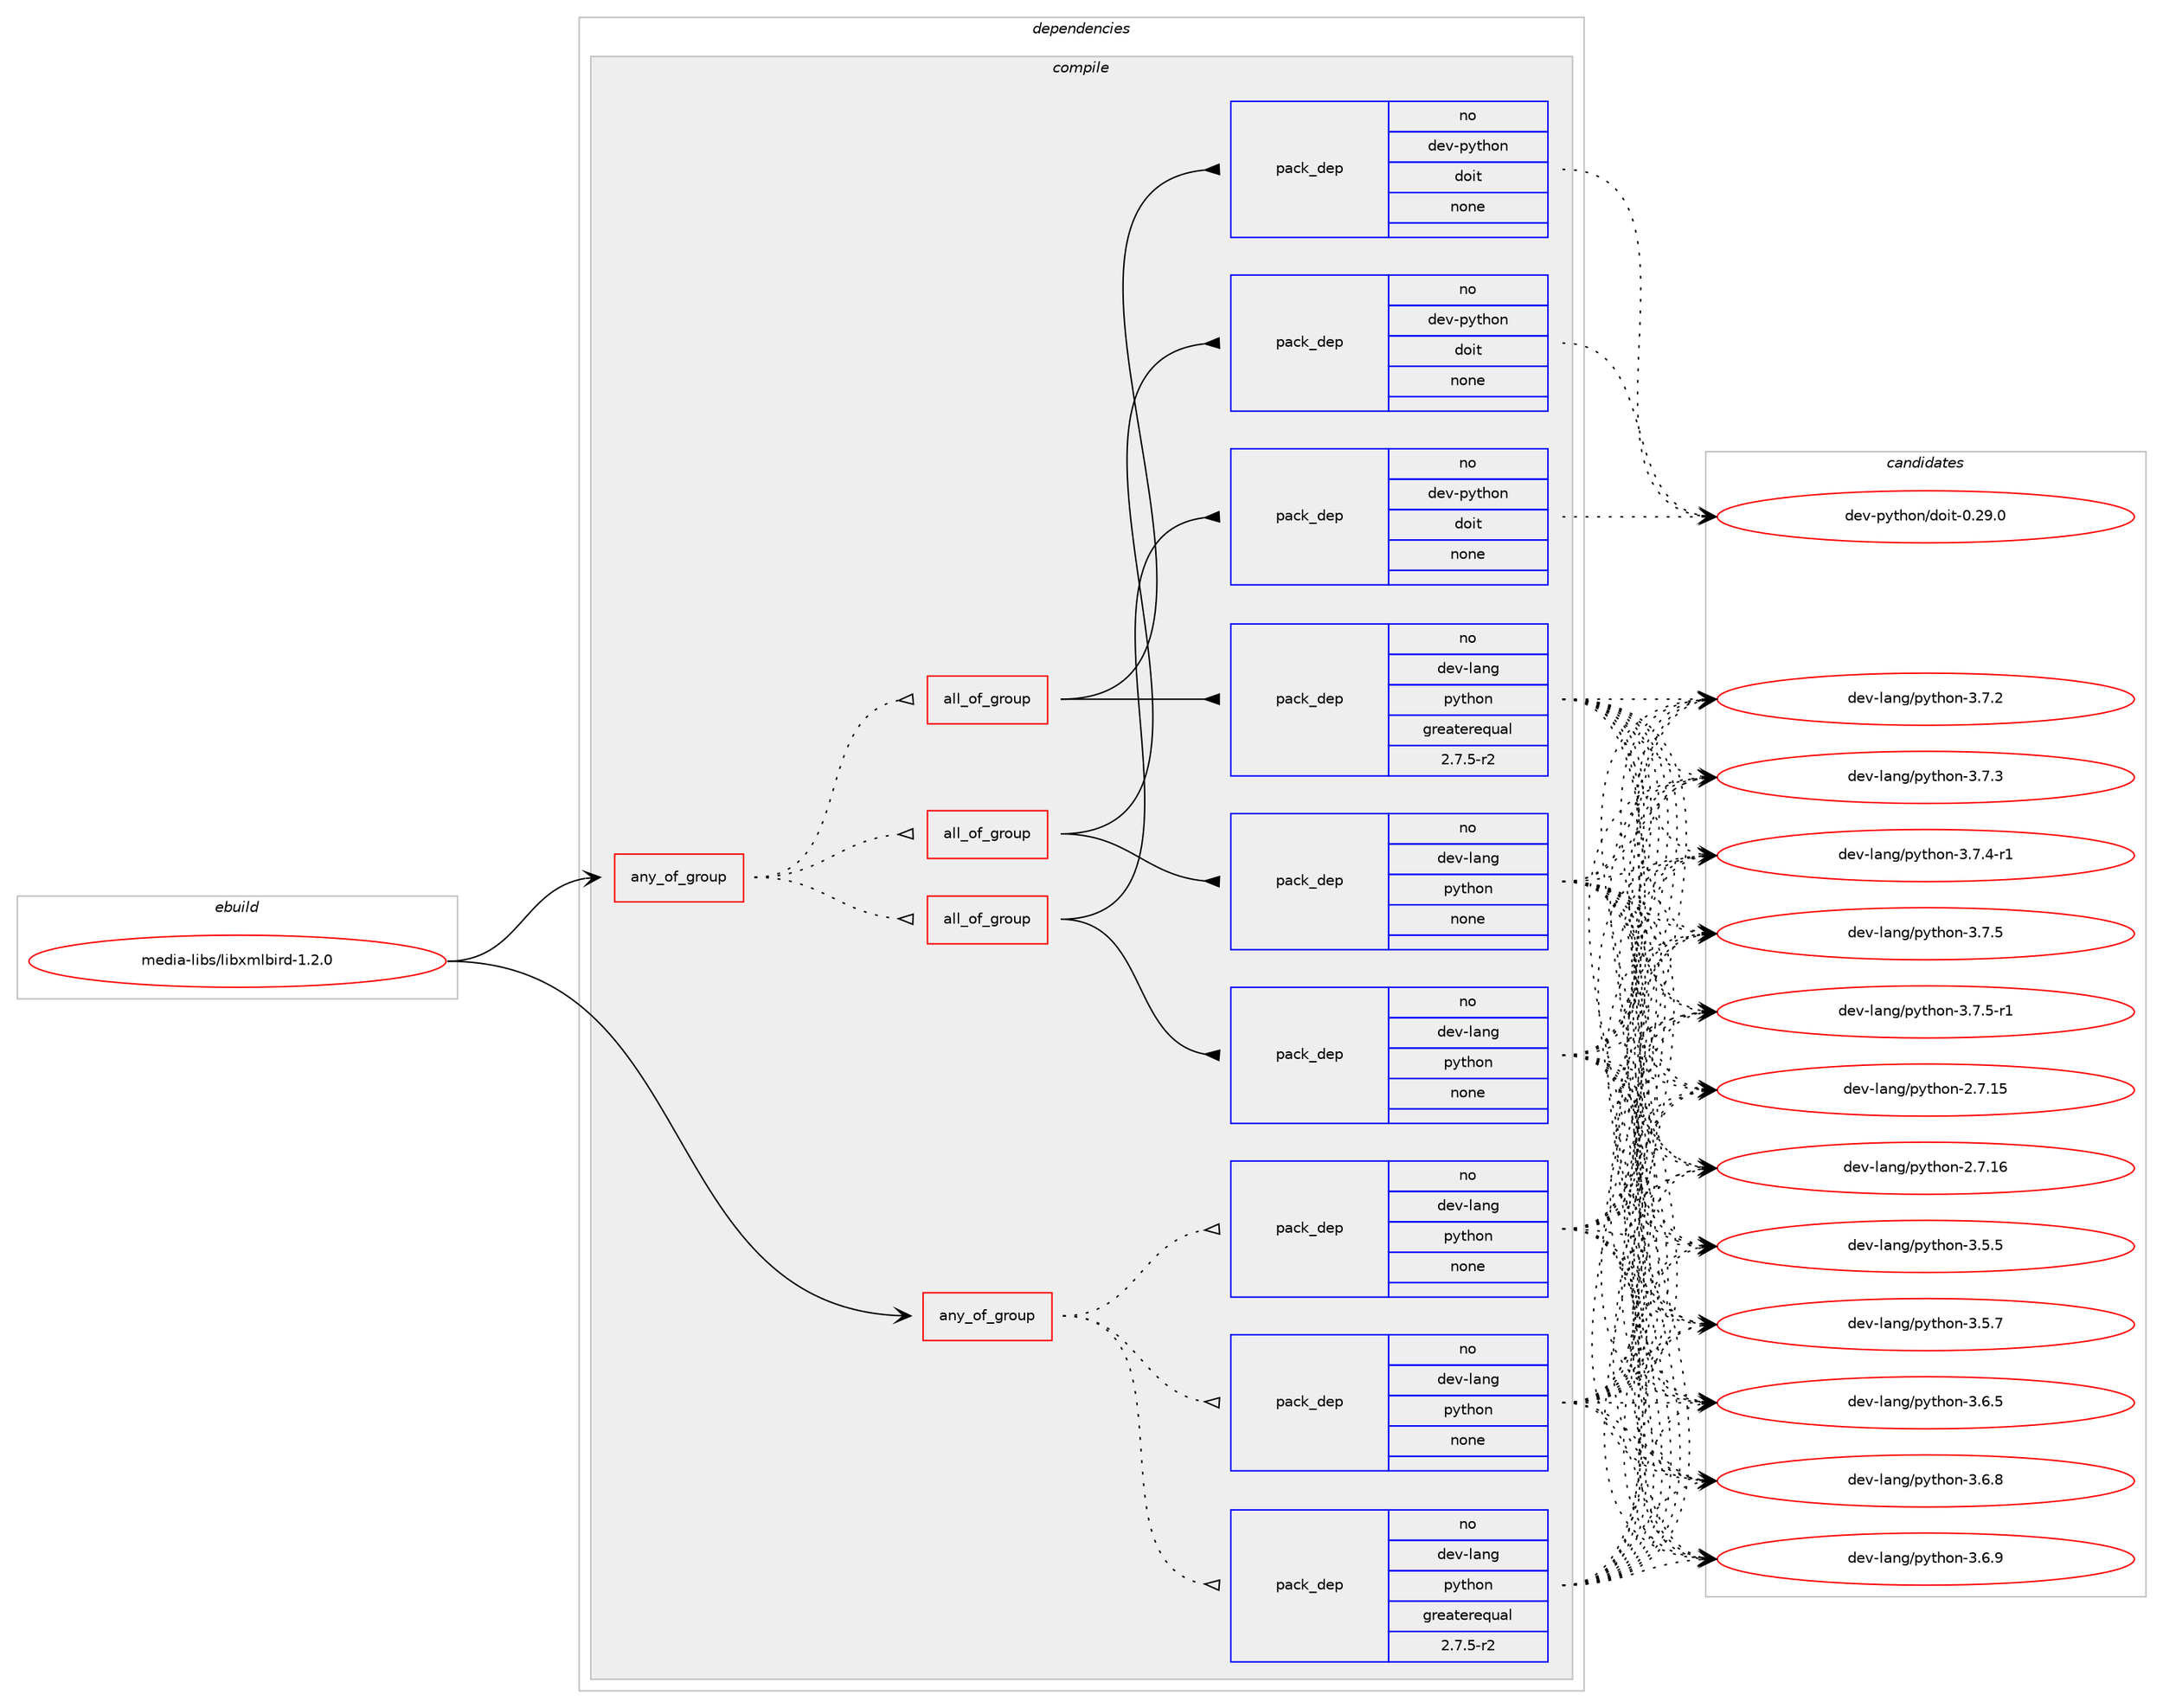 digraph prolog {

# *************
# Graph options
# *************

newrank=true;
concentrate=true;
compound=true;
graph [rankdir=LR,fontname=Helvetica,fontsize=10,ranksep=1.5];#, ranksep=2.5, nodesep=0.2];
edge  [arrowhead=vee];
node  [fontname=Helvetica,fontsize=10];

# **********
# The ebuild
# **********

subgraph cluster_leftcol {
color=gray;
rank=same;
label=<<i>ebuild</i>>;
id [label="media-libs/libxmlbird-1.2.0", color=red, width=4, href="../media-libs/libxmlbird-1.2.0.svg"];
}

# ****************
# The dependencies
# ****************

subgraph cluster_midcol {
color=gray;
label=<<i>dependencies</i>>;
subgraph cluster_compile {
fillcolor="#eeeeee";
style=filled;
label=<<i>compile</i>>;
subgraph any13315 {
dependency789035 [label=<<TABLE BORDER="0" CELLBORDER="1" CELLSPACING="0" CELLPADDING="4"><TR><TD CELLPADDING="10">any_of_group</TD></TR></TABLE>>, shape=none, color=red];subgraph all436 {
dependency789036 [label=<<TABLE BORDER="0" CELLBORDER="1" CELLSPACING="0" CELLPADDING="4"><TR><TD CELLPADDING="10">all_of_group</TD></TR></TABLE>>, shape=none, color=red];subgraph pack583387 {
dependency789037 [label=<<TABLE BORDER="0" CELLBORDER="1" CELLSPACING="0" CELLPADDING="4" WIDTH="220"><TR><TD ROWSPAN="6" CELLPADDING="30">pack_dep</TD></TR><TR><TD WIDTH="110">no</TD></TR><TR><TD>dev-lang</TD></TR><TR><TD>python</TD></TR><TR><TD>none</TD></TR><TR><TD></TD></TR></TABLE>>, shape=none, color=blue];
}
dependency789036:e -> dependency789037:w [weight=20,style="solid",arrowhead="inv"];
subgraph pack583388 {
dependency789038 [label=<<TABLE BORDER="0" CELLBORDER="1" CELLSPACING="0" CELLPADDING="4" WIDTH="220"><TR><TD ROWSPAN="6" CELLPADDING="30">pack_dep</TD></TR><TR><TD WIDTH="110">no</TD></TR><TR><TD>dev-python</TD></TR><TR><TD>doit</TD></TR><TR><TD>none</TD></TR><TR><TD></TD></TR></TABLE>>, shape=none, color=blue];
}
dependency789036:e -> dependency789038:w [weight=20,style="solid",arrowhead="inv"];
}
dependency789035:e -> dependency789036:w [weight=20,style="dotted",arrowhead="oinv"];
subgraph all437 {
dependency789039 [label=<<TABLE BORDER="0" CELLBORDER="1" CELLSPACING="0" CELLPADDING="4"><TR><TD CELLPADDING="10">all_of_group</TD></TR></TABLE>>, shape=none, color=red];subgraph pack583389 {
dependency789040 [label=<<TABLE BORDER="0" CELLBORDER="1" CELLSPACING="0" CELLPADDING="4" WIDTH="220"><TR><TD ROWSPAN="6" CELLPADDING="30">pack_dep</TD></TR><TR><TD WIDTH="110">no</TD></TR><TR><TD>dev-lang</TD></TR><TR><TD>python</TD></TR><TR><TD>none</TD></TR><TR><TD></TD></TR></TABLE>>, shape=none, color=blue];
}
dependency789039:e -> dependency789040:w [weight=20,style="solid",arrowhead="inv"];
subgraph pack583390 {
dependency789041 [label=<<TABLE BORDER="0" CELLBORDER="1" CELLSPACING="0" CELLPADDING="4" WIDTH="220"><TR><TD ROWSPAN="6" CELLPADDING="30">pack_dep</TD></TR><TR><TD WIDTH="110">no</TD></TR><TR><TD>dev-python</TD></TR><TR><TD>doit</TD></TR><TR><TD>none</TD></TR><TR><TD></TD></TR></TABLE>>, shape=none, color=blue];
}
dependency789039:e -> dependency789041:w [weight=20,style="solid",arrowhead="inv"];
}
dependency789035:e -> dependency789039:w [weight=20,style="dotted",arrowhead="oinv"];
subgraph all438 {
dependency789042 [label=<<TABLE BORDER="0" CELLBORDER="1" CELLSPACING="0" CELLPADDING="4"><TR><TD CELLPADDING="10">all_of_group</TD></TR></TABLE>>, shape=none, color=red];subgraph pack583391 {
dependency789043 [label=<<TABLE BORDER="0" CELLBORDER="1" CELLSPACING="0" CELLPADDING="4" WIDTH="220"><TR><TD ROWSPAN="6" CELLPADDING="30">pack_dep</TD></TR><TR><TD WIDTH="110">no</TD></TR><TR><TD>dev-lang</TD></TR><TR><TD>python</TD></TR><TR><TD>greaterequal</TD></TR><TR><TD>2.7.5-r2</TD></TR></TABLE>>, shape=none, color=blue];
}
dependency789042:e -> dependency789043:w [weight=20,style="solid",arrowhead="inv"];
subgraph pack583392 {
dependency789044 [label=<<TABLE BORDER="0" CELLBORDER="1" CELLSPACING="0" CELLPADDING="4" WIDTH="220"><TR><TD ROWSPAN="6" CELLPADDING="30">pack_dep</TD></TR><TR><TD WIDTH="110">no</TD></TR><TR><TD>dev-python</TD></TR><TR><TD>doit</TD></TR><TR><TD>none</TD></TR><TR><TD></TD></TR></TABLE>>, shape=none, color=blue];
}
dependency789042:e -> dependency789044:w [weight=20,style="solid",arrowhead="inv"];
}
dependency789035:e -> dependency789042:w [weight=20,style="dotted",arrowhead="oinv"];
}
id:e -> dependency789035:w [weight=20,style="solid",arrowhead="vee"];
subgraph any13316 {
dependency789045 [label=<<TABLE BORDER="0" CELLBORDER="1" CELLSPACING="0" CELLPADDING="4"><TR><TD CELLPADDING="10">any_of_group</TD></TR></TABLE>>, shape=none, color=red];subgraph pack583393 {
dependency789046 [label=<<TABLE BORDER="0" CELLBORDER="1" CELLSPACING="0" CELLPADDING="4" WIDTH="220"><TR><TD ROWSPAN="6" CELLPADDING="30">pack_dep</TD></TR><TR><TD WIDTH="110">no</TD></TR><TR><TD>dev-lang</TD></TR><TR><TD>python</TD></TR><TR><TD>none</TD></TR><TR><TD></TD></TR></TABLE>>, shape=none, color=blue];
}
dependency789045:e -> dependency789046:w [weight=20,style="dotted",arrowhead="oinv"];
subgraph pack583394 {
dependency789047 [label=<<TABLE BORDER="0" CELLBORDER="1" CELLSPACING="0" CELLPADDING="4" WIDTH="220"><TR><TD ROWSPAN="6" CELLPADDING="30">pack_dep</TD></TR><TR><TD WIDTH="110">no</TD></TR><TR><TD>dev-lang</TD></TR><TR><TD>python</TD></TR><TR><TD>none</TD></TR><TR><TD></TD></TR></TABLE>>, shape=none, color=blue];
}
dependency789045:e -> dependency789047:w [weight=20,style="dotted",arrowhead="oinv"];
subgraph pack583395 {
dependency789048 [label=<<TABLE BORDER="0" CELLBORDER="1" CELLSPACING="0" CELLPADDING="4" WIDTH="220"><TR><TD ROWSPAN="6" CELLPADDING="30">pack_dep</TD></TR><TR><TD WIDTH="110">no</TD></TR><TR><TD>dev-lang</TD></TR><TR><TD>python</TD></TR><TR><TD>greaterequal</TD></TR><TR><TD>2.7.5-r2</TD></TR></TABLE>>, shape=none, color=blue];
}
dependency789045:e -> dependency789048:w [weight=20,style="dotted",arrowhead="oinv"];
}
id:e -> dependency789045:w [weight=20,style="solid",arrowhead="vee"];
}
subgraph cluster_compileandrun {
fillcolor="#eeeeee";
style=filled;
label=<<i>compile and run</i>>;
}
subgraph cluster_run {
fillcolor="#eeeeee";
style=filled;
label=<<i>run</i>>;
}
}

# **************
# The candidates
# **************

subgraph cluster_choices {
rank=same;
color=gray;
label=<<i>candidates</i>>;

subgraph choice583387 {
color=black;
nodesep=1;
choice10010111845108971101034711212111610411111045504655464953 [label="dev-lang/python-2.7.15", color=red, width=4,href="../dev-lang/python-2.7.15.svg"];
choice10010111845108971101034711212111610411111045504655464954 [label="dev-lang/python-2.7.16", color=red, width=4,href="../dev-lang/python-2.7.16.svg"];
choice100101118451089711010347112121116104111110455146534653 [label="dev-lang/python-3.5.5", color=red, width=4,href="../dev-lang/python-3.5.5.svg"];
choice100101118451089711010347112121116104111110455146534655 [label="dev-lang/python-3.5.7", color=red, width=4,href="../dev-lang/python-3.5.7.svg"];
choice100101118451089711010347112121116104111110455146544653 [label="dev-lang/python-3.6.5", color=red, width=4,href="../dev-lang/python-3.6.5.svg"];
choice100101118451089711010347112121116104111110455146544656 [label="dev-lang/python-3.6.8", color=red, width=4,href="../dev-lang/python-3.6.8.svg"];
choice100101118451089711010347112121116104111110455146544657 [label="dev-lang/python-3.6.9", color=red, width=4,href="../dev-lang/python-3.6.9.svg"];
choice100101118451089711010347112121116104111110455146554650 [label="dev-lang/python-3.7.2", color=red, width=4,href="../dev-lang/python-3.7.2.svg"];
choice100101118451089711010347112121116104111110455146554651 [label="dev-lang/python-3.7.3", color=red, width=4,href="../dev-lang/python-3.7.3.svg"];
choice1001011184510897110103471121211161041111104551465546524511449 [label="dev-lang/python-3.7.4-r1", color=red, width=4,href="../dev-lang/python-3.7.4-r1.svg"];
choice100101118451089711010347112121116104111110455146554653 [label="dev-lang/python-3.7.5", color=red, width=4,href="../dev-lang/python-3.7.5.svg"];
choice1001011184510897110103471121211161041111104551465546534511449 [label="dev-lang/python-3.7.5-r1", color=red, width=4,href="../dev-lang/python-3.7.5-r1.svg"];
dependency789037:e -> choice10010111845108971101034711212111610411111045504655464953:w [style=dotted,weight="100"];
dependency789037:e -> choice10010111845108971101034711212111610411111045504655464954:w [style=dotted,weight="100"];
dependency789037:e -> choice100101118451089711010347112121116104111110455146534653:w [style=dotted,weight="100"];
dependency789037:e -> choice100101118451089711010347112121116104111110455146534655:w [style=dotted,weight="100"];
dependency789037:e -> choice100101118451089711010347112121116104111110455146544653:w [style=dotted,weight="100"];
dependency789037:e -> choice100101118451089711010347112121116104111110455146544656:w [style=dotted,weight="100"];
dependency789037:e -> choice100101118451089711010347112121116104111110455146544657:w [style=dotted,weight="100"];
dependency789037:e -> choice100101118451089711010347112121116104111110455146554650:w [style=dotted,weight="100"];
dependency789037:e -> choice100101118451089711010347112121116104111110455146554651:w [style=dotted,weight="100"];
dependency789037:e -> choice1001011184510897110103471121211161041111104551465546524511449:w [style=dotted,weight="100"];
dependency789037:e -> choice100101118451089711010347112121116104111110455146554653:w [style=dotted,weight="100"];
dependency789037:e -> choice1001011184510897110103471121211161041111104551465546534511449:w [style=dotted,weight="100"];
}
subgraph choice583388 {
color=black;
nodesep=1;
choice100101118451121211161041111104710011110511645484650574648 [label="dev-python/doit-0.29.0", color=red, width=4,href="../dev-python/doit-0.29.0.svg"];
dependency789038:e -> choice100101118451121211161041111104710011110511645484650574648:w [style=dotted,weight="100"];
}
subgraph choice583389 {
color=black;
nodesep=1;
choice10010111845108971101034711212111610411111045504655464953 [label="dev-lang/python-2.7.15", color=red, width=4,href="../dev-lang/python-2.7.15.svg"];
choice10010111845108971101034711212111610411111045504655464954 [label="dev-lang/python-2.7.16", color=red, width=4,href="../dev-lang/python-2.7.16.svg"];
choice100101118451089711010347112121116104111110455146534653 [label="dev-lang/python-3.5.5", color=red, width=4,href="../dev-lang/python-3.5.5.svg"];
choice100101118451089711010347112121116104111110455146534655 [label="dev-lang/python-3.5.7", color=red, width=4,href="../dev-lang/python-3.5.7.svg"];
choice100101118451089711010347112121116104111110455146544653 [label="dev-lang/python-3.6.5", color=red, width=4,href="../dev-lang/python-3.6.5.svg"];
choice100101118451089711010347112121116104111110455146544656 [label="dev-lang/python-3.6.8", color=red, width=4,href="../dev-lang/python-3.6.8.svg"];
choice100101118451089711010347112121116104111110455146544657 [label="dev-lang/python-3.6.9", color=red, width=4,href="../dev-lang/python-3.6.9.svg"];
choice100101118451089711010347112121116104111110455146554650 [label="dev-lang/python-3.7.2", color=red, width=4,href="../dev-lang/python-3.7.2.svg"];
choice100101118451089711010347112121116104111110455146554651 [label="dev-lang/python-3.7.3", color=red, width=4,href="../dev-lang/python-3.7.3.svg"];
choice1001011184510897110103471121211161041111104551465546524511449 [label="dev-lang/python-3.7.4-r1", color=red, width=4,href="../dev-lang/python-3.7.4-r1.svg"];
choice100101118451089711010347112121116104111110455146554653 [label="dev-lang/python-3.7.5", color=red, width=4,href="../dev-lang/python-3.7.5.svg"];
choice1001011184510897110103471121211161041111104551465546534511449 [label="dev-lang/python-3.7.5-r1", color=red, width=4,href="../dev-lang/python-3.7.5-r1.svg"];
dependency789040:e -> choice10010111845108971101034711212111610411111045504655464953:w [style=dotted,weight="100"];
dependency789040:e -> choice10010111845108971101034711212111610411111045504655464954:w [style=dotted,weight="100"];
dependency789040:e -> choice100101118451089711010347112121116104111110455146534653:w [style=dotted,weight="100"];
dependency789040:e -> choice100101118451089711010347112121116104111110455146534655:w [style=dotted,weight="100"];
dependency789040:e -> choice100101118451089711010347112121116104111110455146544653:w [style=dotted,weight="100"];
dependency789040:e -> choice100101118451089711010347112121116104111110455146544656:w [style=dotted,weight="100"];
dependency789040:e -> choice100101118451089711010347112121116104111110455146544657:w [style=dotted,weight="100"];
dependency789040:e -> choice100101118451089711010347112121116104111110455146554650:w [style=dotted,weight="100"];
dependency789040:e -> choice100101118451089711010347112121116104111110455146554651:w [style=dotted,weight="100"];
dependency789040:e -> choice1001011184510897110103471121211161041111104551465546524511449:w [style=dotted,weight="100"];
dependency789040:e -> choice100101118451089711010347112121116104111110455146554653:w [style=dotted,weight="100"];
dependency789040:e -> choice1001011184510897110103471121211161041111104551465546534511449:w [style=dotted,weight="100"];
}
subgraph choice583390 {
color=black;
nodesep=1;
choice100101118451121211161041111104710011110511645484650574648 [label="dev-python/doit-0.29.0", color=red, width=4,href="../dev-python/doit-0.29.0.svg"];
dependency789041:e -> choice100101118451121211161041111104710011110511645484650574648:w [style=dotted,weight="100"];
}
subgraph choice583391 {
color=black;
nodesep=1;
choice10010111845108971101034711212111610411111045504655464953 [label="dev-lang/python-2.7.15", color=red, width=4,href="../dev-lang/python-2.7.15.svg"];
choice10010111845108971101034711212111610411111045504655464954 [label="dev-lang/python-2.7.16", color=red, width=4,href="../dev-lang/python-2.7.16.svg"];
choice100101118451089711010347112121116104111110455146534653 [label="dev-lang/python-3.5.5", color=red, width=4,href="../dev-lang/python-3.5.5.svg"];
choice100101118451089711010347112121116104111110455146534655 [label="dev-lang/python-3.5.7", color=red, width=4,href="../dev-lang/python-3.5.7.svg"];
choice100101118451089711010347112121116104111110455146544653 [label="dev-lang/python-3.6.5", color=red, width=4,href="../dev-lang/python-3.6.5.svg"];
choice100101118451089711010347112121116104111110455146544656 [label="dev-lang/python-3.6.8", color=red, width=4,href="../dev-lang/python-3.6.8.svg"];
choice100101118451089711010347112121116104111110455146544657 [label="dev-lang/python-3.6.9", color=red, width=4,href="../dev-lang/python-3.6.9.svg"];
choice100101118451089711010347112121116104111110455146554650 [label="dev-lang/python-3.7.2", color=red, width=4,href="../dev-lang/python-3.7.2.svg"];
choice100101118451089711010347112121116104111110455146554651 [label="dev-lang/python-3.7.3", color=red, width=4,href="../dev-lang/python-3.7.3.svg"];
choice1001011184510897110103471121211161041111104551465546524511449 [label="dev-lang/python-3.7.4-r1", color=red, width=4,href="../dev-lang/python-3.7.4-r1.svg"];
choice100101118451089711010347112121116104111110455146554653 [label="dev-lang/python-3.7.5", color=red, width=4,href="../dev-lang/python-3.7.5.svg"];
choice1001011184510897110103471121211161041111104551465546534511449 [label="dev-lang/python-3.7.5-r1", color=red, width=4,href="../dev-lang/python-3.7.5-r1.svg"];
dependency789043:e -> choice10010111845108971101034711212111610411111045504655464953:w [style=dotted,weight="100"];
dependency789043:e -> choice10010111845108971101034711212111610411111045504655464954:w [style=dotted,weight="100"];
dependency789043:e -> choice100101118451089711010347112121116104111110455146534653:w [style=dotted,weight="100"];
dependency789043:e -> choice100101118451089711010347112121116104111110455146534655:w [style=dotted,weight="100"];
dependency789043:e -> choice100101118451089711010347112121116104111110455146544653:w [style=dotted,weight="100"];
dependency789043:e -> choice100101118451089711010347112121116104111110455146544656:w [style=dotted,weight="100"];
dependency789043:e -> choice100101118451089711010347112121116104111110455146544657:w [style=dotted,weight="100"];
dependency789043:e -> choice100101118451089711010347112121116104111110455146554650:w [style=dotted,weight="100"];
dependency789043:e -> choice100101118451089711010347112121116104111110455146554651:w [style=dotted,weight="100"];
dependency789043:e -> choice1001011184510897110103471121211161041111104551465546524511449:w [style=dotted,weight="100"];
dependency789043:e -> choice100101118451089711010347112121116104111110455146554653:w [style=dotted,weight="100"];
dependency789043:e -> choice1001011184510897110103471121211161041111104551465546534511449:w [style=dotted,weight="100"];
}
subgraph choice583392 {
color=black;
nodesep=1;
choice100101118451121211161041111104710011110511645484650574648 [label="dev-python/doit-0.29.0", color=red, width=4,href="../dev-python/doit-0.29.0.svg"];
dependency789044:e -> choice100101118451121211161041111104710011110511645484650574648:w [style=dotted,weight="100"];
}
subgraph choice583393 {
color=black;
nodesep=1;
choice10010111845108971101034711212111610411111045504655464953 [label="dev-lang/python-2.7.15", color=red, width=4,href="../dev-lang/python-2.7.15.svg"];
choice10010111845108971101034711212111610411111045504655464954 [label="dev-lang/python-2.7.16", color=red, width=4,href="../dev-lang/python-2.7.16.svg"];
choice100101118451089711010347112121116104111110455146534653 [label="dev-lang/python-3.5.5", color=red, width=4,href="../dev-lang/python-3.5.5.svg"];
choice100101118451089711010347112121116104111110455146534655 [label="dev-lang/python-3.5.7", color=red, width=4,href="../dev-lang/python-3.5.7.svg"];
choice100101118451089711010347112121116104111110455146544653 [label="dev-lang/python-3.6.5", color=red, width=4,href="../dev-lang/python-3.6.5.svg"];
choice100101118451089711010347112121116104111110455146544656 [label="dev-lang/python-3.6.8", color=red, width=4,href="../dev-lang/python-3.6.8.svg"];
choice100101118451089711010347112121116104111110455146544657 [label="dev-lang/python-3.6.9", color=red, width=4,href="../dev-lang/python-3.6.9.svg"];
choice100101118451089711010347112121116104111110455146554650 [label="dev-lang/python-3.7.2", color=red, width=4,href="../dev-lang/python-3.7.2.svg"];
choice100101118451089711010347112121116104111110455146554651 [label="dev-lang/python-3.7.3", color=red, width=4,href="../dev-lang/python-3.7.3.svg"];
choice1001011184510897110103471121211161041111104551465546524511449 [label="dev-lang/python-3.7.4-r1", color=red, width=4,href="../dev-lang/python-3.7.4-r1.svg"];
choice100101118451089711010347112121116104111110455146554653 [label="dev-lang/python-3.7.5", color=red, width=4,href="../dev-lang/python-3.7.5.svg"];
choice1001011184510897110103471121211161041111104551465546534511449 [label="dev-lang/python-3.7.5-r1", color=red, width=4,href="../dev-lang/python-3.7.5-r1.svg"];
dependency789046:e -> choice10010111845108971101034711212111610411111045504655464953:w [style=dotted,weight="100"];
dependency789046:e -> choice10010111845108971101034711212111610411111045504655464954:w [style=dotted,weight="100"];
dependency789046:e -> choice100101118451089711010347112121116104111110455146534653:w [style=dotted,weight="100"];
dependency789046:e -> choice100101118451089711010347112121116104111110455146534655:w [style=dotted,weight="100"];
dependency789046:e -> choice100101118451089711010347112121116104111110455146544653:w [style=dotted,weight="100"];
dependency789046:e -> choice100101118451089711010347112121116104111110455146544656:w [style=dotted,weight="100"];
dependency789046:e -> choice100101118451089711010347112121116104111110455146544657:w [style=dotted,weight="100"];
dependency789046:e -> choice100101118451089711010347112121116104111110455146554650:w [style=dotted,weight="100"];
dependency789046:e -> choice100101118451089711010347112121116104111110455146554651:w [style=dotted,weight="100"];
dependency789046:e -> choice1001011184510897110103471121211161041111104551465546524511449:w [style=dotted,weight="100"];
dependency789046:e -> choice100101118451089711010347112121116104111110455146554653:w [style=dotted,weight="100"];
dependency789046:e -> choice1001011184510897110103471121211161041111104551465546534511449:w [style=dotted,weight="100"];
}
subgraph choice583394 {
color=black;
nodesep=1;
choice10010111845108971101034711212111610411111045504655464953 [label="dev-lang/python-2.7.15", color=red, width=4,href="../dev-lang/python-2.7.15.svg"];
choice10010111845108971101034711212111610411111045504655464954 [label="dev-lang/python-2.7.16", color=red, width=4,href="../dev-lang/python-2.7.16.svg"];
choice100101118451089711010347112121116104111110455146534653 [label="dev-lang/python-3.5.5", color=red, width=4,href="../dev-lang/python-3.5.5.svg"];
choice100101118451089711010347112121116104111110455146534655 [label="dev-lang/python-3.5.7", color=red, width=4,href="../dev-lang/python-3.5.7.svg"];
choice100101118451089711010347112121116104111110455146544653 [label="dev-lang/python-3.6.5", color=red, width=4,href="../dev-lang/python-3.6.5.svg"];
choice100101118451089711010347112121116104111110455146544656 [label="dev-lang/python-3.6.8", color=red, width=4,href="../dev-lang/python-3.6.8.svg"];
choice100101118451089711010347112121116104111110455146544657 [label="dev-lang/python-3.6.9", color=red, width=4,href="../dev-lang/python-3.6.9.svg"];
choice100101118451089711010347112121116104111110455146554650 [label="dev-lang/python-3.7.2", color=red, width=4,href="../dev-lang/python-3.7.2.svg"];
choice100101118451089711010347112121116104111110455146554651 [label="dev-lang/python-3.7.3", color=red, width=4,href="../dev-lang/python-3.7.3.svg"];
choice1001011184510897110103471121211161041111104551465546524511449 [label="dev-lang/python-3.7.4-r1", color=red, width=4,href="../dev-lang/python-3.7.4-r1.svg"];
choice100101118451089711010347112121116104111110455146554653 [label="dev-lang/python-3.7.5", color=red, width=4,href="../dev-lang/python-3.7.5.svg"];
choice1001011184510897110103471121211161041111104551465546534511449 [label="dev-lang/python-3.7.5-r1", color=red, width=4,href="../dev-lang/python-3.7.5-r1.svg"];
dependency789047:e -> choice10010111845108971101034711212111610411111045504655464953:w [style=dotted,weight="100"];
dependency789047:e -> choice10010111845108971101034711212111610411111045504655464954:w [style=dotted,weight="100"];
dependency789047:e -> choice100101118451089711010347112121116104111110455146534653:w [style=dotted,weight="100"];
dependency789047:e -> choice100101118451089711010347112121116104111110455146534655:w [style=dotted,weight="100"];
dependency789047:e -> choice100101118451089711010347112121116104111110455146544653:w [style=dotted,weight="100"];
dependency789047:e -> choice100101118451089711010347112121116104111110455146544656:w [style=dotted,weight="100"];
dependency789047:e -> choice100101118451089711010347112121116104111110455146544657:w [style=dotted,weight="100"];
dependency789047:e -> choice100101118451089711010347112121116104111110455146554650:w [style=dotted,weight="100"];
dependency789047:e -> choice100101118451089711010347112121116104111110455146554651:w [style=dotted,weight="100"];
dependency789047:e -> choice1001011184510897110103471121211161041111104551465546524511449:w [style=dotted,weight="100"];
dependency789047:e -> choice100101118451089711010347112121116104111110455146554653:w [style=dotted,weight="100"];
dependency789047:e -> choice1001011184510897110103471121211161041111104551465546534511449:w [style=dotted,weight="100"];
}
subgraph choice583395 {
color=black;
nodesep=1;
choice10010111845108971101034711212111610411111045504655464953 [label="dev-lang/python-2.7.15", color=red, width=4,href="../dev-lang/python-2.7.15.svg"];
choice10010111845108971101034711212111610411111045504655464954 [label="dev-lang/python-2.7.16", color=red, width=4,href="../dev-lang/python-2.7.16.svg"];
choice100101118451089711010347112121116104111110455146534653 [label="dev-lang/python-3.5.5", color=red, width=4,href="../dev-lang/python-3.5.5.svg"];
choice100101118451089711010347112121116104111110455146534655 [label="dev-lang/python-3.5.7", color=red, width=4,href="../dev-lang/python-3.5.7.svg"];
choice100101118451089711010347112121116104111110455146544653 [label="dev-lang/python-3.6.5", color=red, width=4,href="../dev-lang/python-3.6.5.svg"];
choice100101118451089711010347112121116104111110455146544656 [label="dev-lang/python-3.6.8", color=red, width=4,href="../dev-lang/python-3.6.8.svg"];
choice100101118451089711010347112121116104111110455146544657 [label="dev-lang/python-3.6.9", color=red, width=4,href="../dev-lang/python-3.6.9.svg"];
choice100101118451089711010347112121116104111110455146554650 [label="dev-lang/python-3.7.2", color=red, width=4,href="../dev-lang/python-3.7.2.svg"];
choice100101118451089711010347112121116104111110455146554651 [label="dev-lang/python-3.7.3", color=red, width=4,href="../dev-lang/python-3.7.3.svg"];
choice1001011184510897110103471121211161041111104551465546524511449 [label="dev-lang/python-3.7.4-r1", color=red, width=4,href="../dev-lang/python-3.7.4-r1.svg"];
choice100101118451089711010347112121116104111110455146554653 [label="dev-lang/python-3.7.5", color=red, width=4,href="../dev-lang/python-3.7.5.svg"];
choice1001011184510897110103471121211161041111104551465546534511449 [label="dev-lang/python-3.7.5-r1", color=red, width=4,href="../dev-lang/python-3.7.5-r1.svg"];
dependency789048:e -> choice10010111845108971101034711212111610411111045504655464953:w [style=dotted,weight="100"];
dependency789048:e -> choice10010111845108971101034711212111610411111045504655464954:w [style=dotted,weight="100"];
dependency789048:e -> choice100101118451089711010347112121116104111110455146534653:w [style=dotted,weight="100"];
dependency789048:e -> choice100101118451089711010347112121116104111110455146534655:w [style=dotted,weight="100"];
dependency789048:e -> choice100101118451089711010347112121116104111110455146544653:w [style=dotted,weight="100"];
dependency789048:e -> choice100101118451089711010347112121116104111110455146544656:w [style=dotted,weight="100"];
dependency789048:e -> choice100101118451089711010347112121116104111110455146544657:w [style=dotted,weight="100"];
dependency789048:e -> choice100101118451089711010347112121116104111110455146554650:w [style=dotted,weight="100"];
dependency789048:e -> choice100101118451089711010347112121116104111110455146554651:w [style=dotted,weight="100"];
dependency789048:e -> choice1001011184510897110103471121211161041111104551465546524511449:w [style=dotted,weight="100"];
dependency789048:e -> choice100101118451089711010347112121116104111110455146554653:w [style=dotted,weight="100"];
dependency789048:e -> choice1001011184510897110103471121211161041111104551465546534511449:w [style=dotted,weight="100"];
}
}

}
